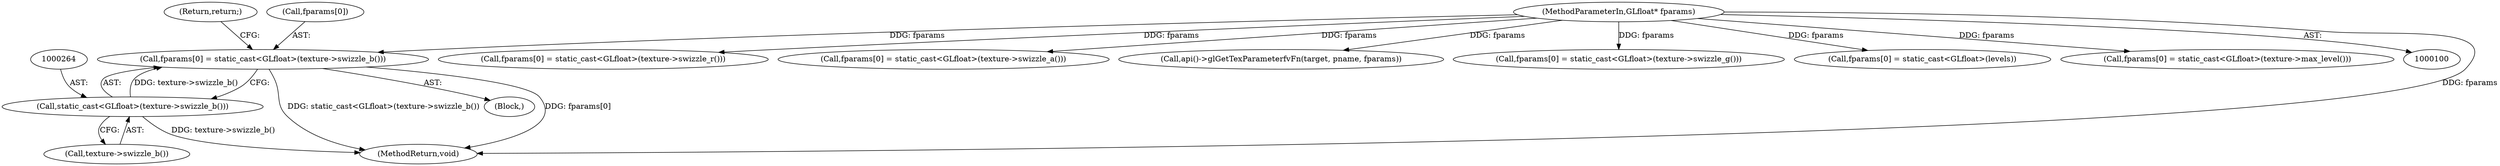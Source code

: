 digraph "0_Chrome_385508dc888ef15d272cdd2705b17996abc519d6@array" {
"1000259" [label="(Call,fparams[0] = static_cast<GLfloat>(texture->swizzle_b()))"];
"1000263" [label="(Call,static_cast<GLfloat>(texture->swizzle_b()))"];
"1000103" [label="(MethodParameterIn,GLfloat* fparams)"];
"1000221" [label="(Call,fparams[0] = static_cast<GLfloat>(texture->swizzle_r()))"];
"1000259" [label="(Call,fparams[0] = static_cast<GLfloat>(texture->swizzle_b()))"];
"1000258" [label="(Block,)"];
"1000308" [label="(MethodReturn,void)"];
"1000278" [label="(Call,fparams[0] = static_cast<GLfloat>(texture->swizzle_a()))"];
"1000298" [label="(Call,api()->glGetTexParameterfvFn(target, pname, fparams))"];
"1000240" [label="(Call,fparams[0] = static_cast<GLfloat>(texture->swizzle_g()))"];
"1000152" [label="(Call,fparams[0] = static_cast<GLfloat>(levels))"];
"1000103" [label="(MethodParameterIn,GLfloat* fparams)"];
"1000263" [label="(Call,static_cast<GLfloat>(texture->swizzle_b()))"];
"1000201" [label="(Call,fparams[0] = static_cast<GLfloat>(texture->max_level()))"];
"1000273" [label="(Return,return;)"];
"1000265" [label="(Call,texture->swizzle_b())"];
"1000260" [label="(Call,fparams[0])"];
"1000259" -> "1000258"  [label="AST: "];
"1000259" -> "1000263"  [label="CFG: "];
"1000260" -> "1000259"  [label="AST: "];
"1000263" -> "1000259"  [label="AST: "];
"1000273" -> "1000259"  [label="CFG: "];
"1000259" -> "1000308"  [label="DDG: fparams[0]"];
"1000259" -> "1000308"  [label="DDG: static_cast<GLfloat>(texture->swizzle_b())"];
"1000263" -> "1000259"  [label="DDG: texture->swizzle_b()"];
"1000103" -> "1000259"  [label="DDG: fparams"];
"1000263" -> "1000265"  [label="CFG: "];
"1000264" -> "1000263"  [label="AST: "];
"1000265" -> "1000263"  [label="AST: "];
"1000263" -> "1000308"  [label="DDG: texture->swizzle_b()"];
"1000103" -> "1000100"  [label="AST: "];
"1000103" -> "1000308"  [label="DDG: fparams"];
"1000103" -> "1000152"  [label="DDG: fparams"];
"1000103" -> "1000201"  [label="DDG: fparams"];
"1000103" -> "1000221"  [label="DDG: fparams"];
"1000103" -> "1000240"  [label="DDG: fparams"];
"1000103" -> "1000278"  [label="DDG: fparams"];
"1000103" -> "1000298"  [label="DDG: fparams"];
}
